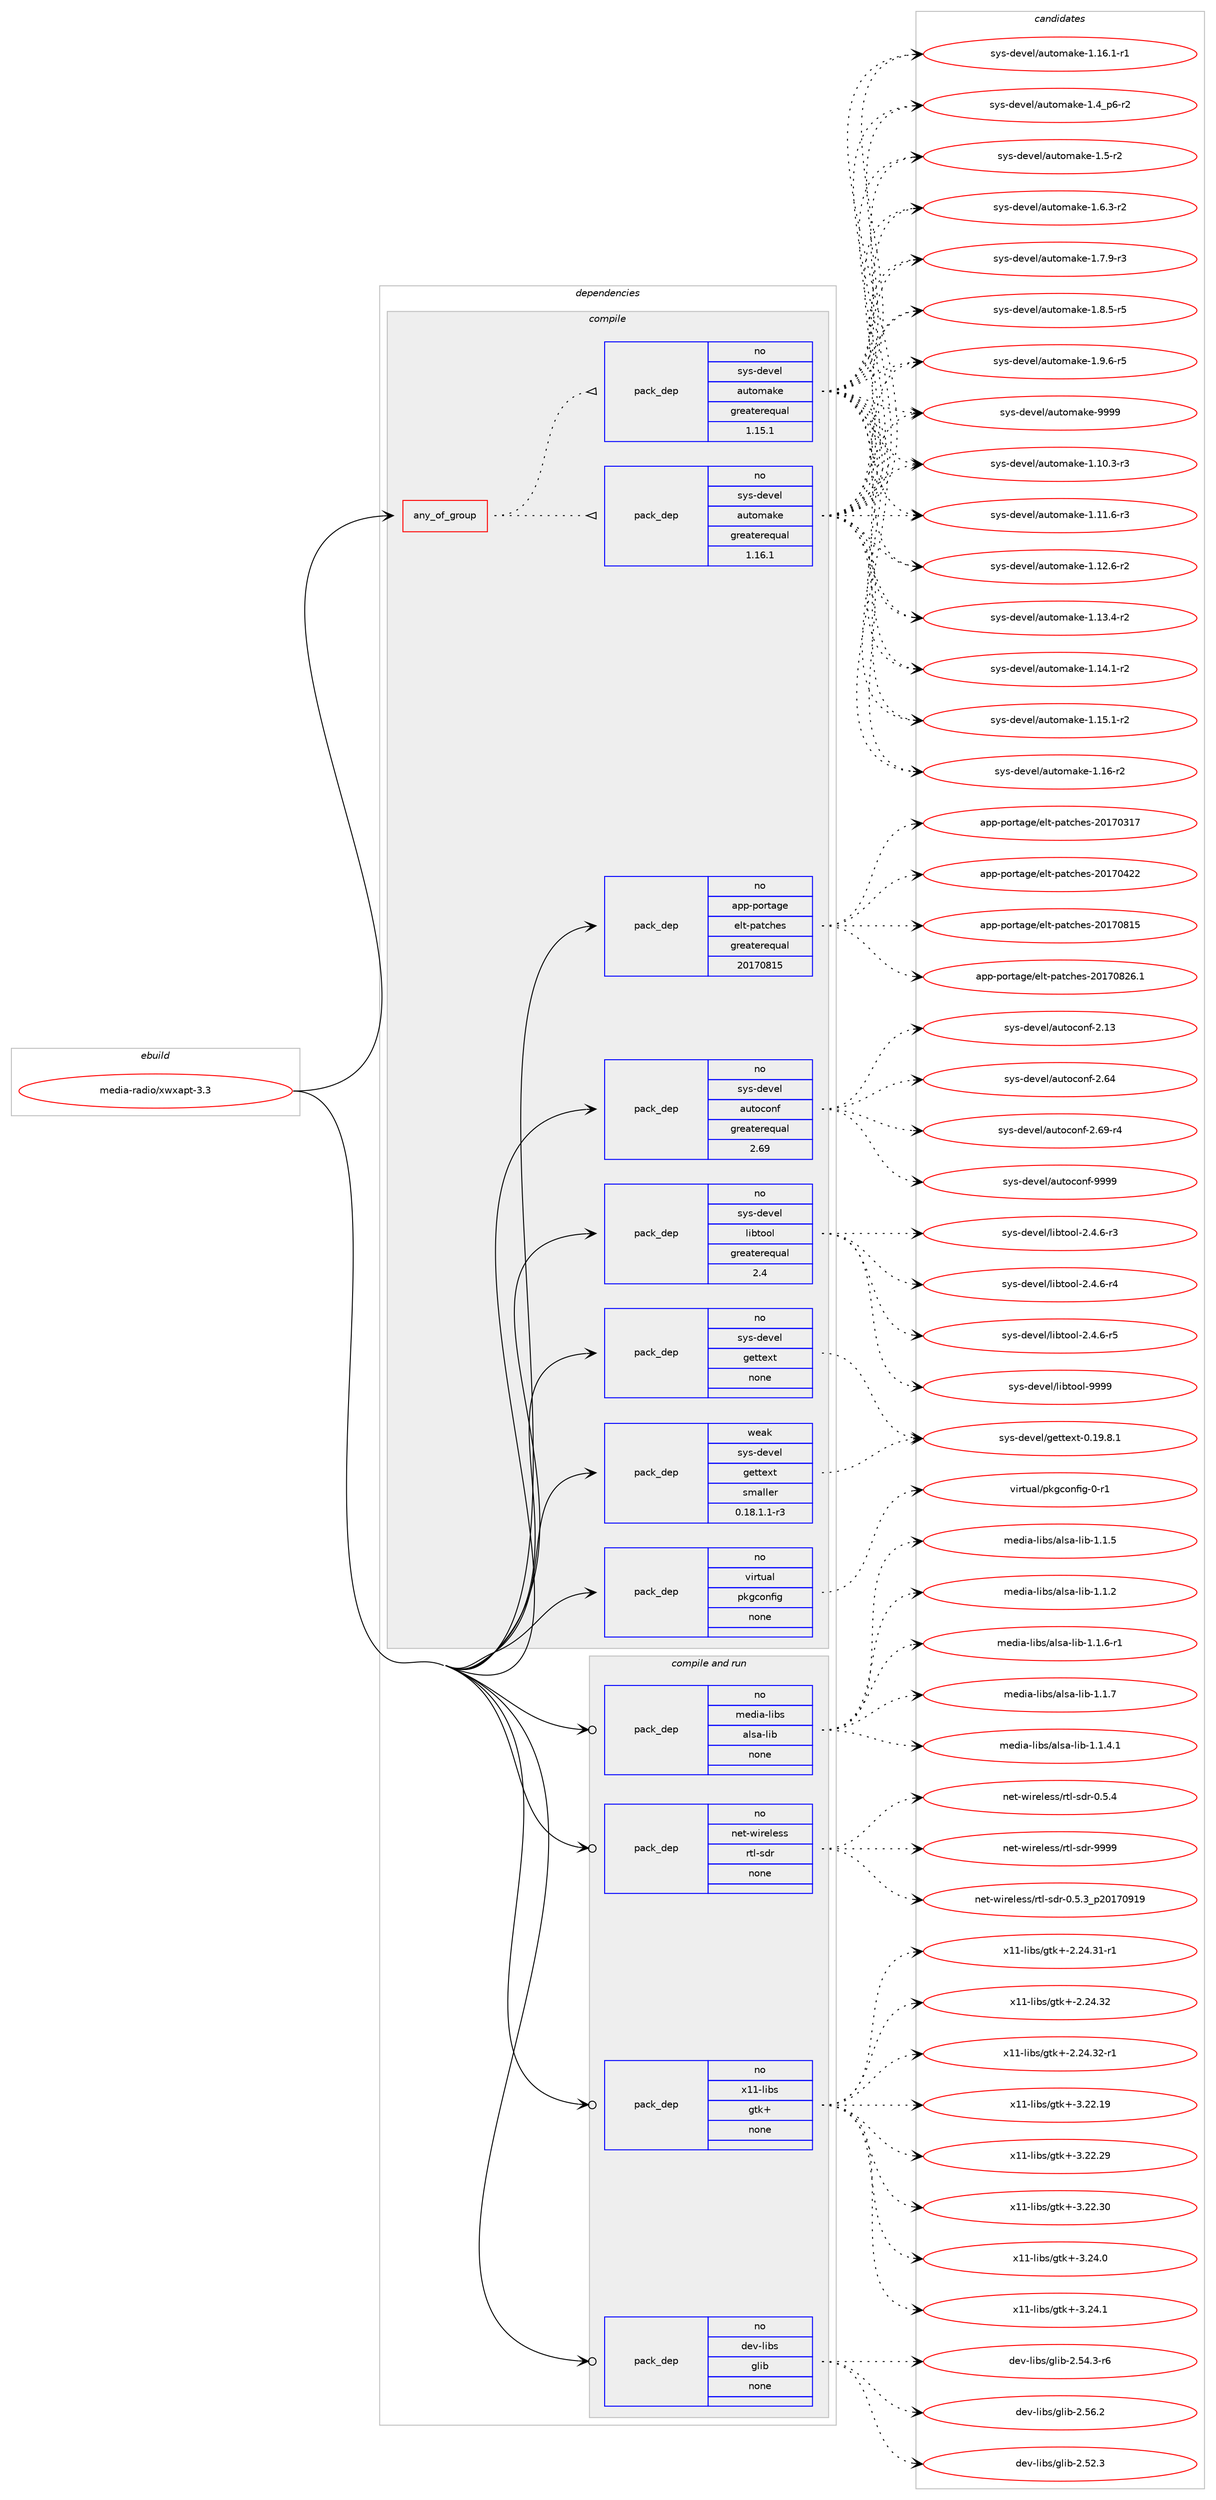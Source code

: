 digraph prolog {

# *************
# Graph options
# *************

newrank=true;
concentrate=true;
compound=true;
graph [rankdir=LR,fontname=Helvetica,fontsize=10,ranksep=1.5];#, ranksep=2.5, nodesep=0.2];
edge  [arrowhead=vee];
node  [fontname=Helvetica,fontsize=10];

# **********
# The ebuild
# **********

subgraph cluster_leftcol {
color=gray;
rank=same;
label=<<i>ebuild</i>>;
id [label="media-radio/xwxapt-3.3", color=red, width=4, href="../media-radio/xwxapt-3.3.svg"];
}

# ****************
# The dependencies
# ****************

subgraph cluster_midcol {
color=gray;
label=<<i>dependencies</i>>;
subgraph cluster_compile {
fillcolor="#eeeeee";
style=filled;
label=<<i>compile</i>>;
subgraph any123 {
dependency5095 [label=<<TABLE BORDER="0" CELLBORDER="1" CELLSPACING="0" CELLPADDING="4"><TR><TD CELLPADDING="10">any_of_group</TD></TR></TABLE>>, shape=none, color=red];subgraph pack4225 {
dependency5096 [label=<<TABLE BORDER="0" CELLBORDER="1" CELLSPACING="0" CELLPADDING="4" WIDTH="220"><TR><TD ROWSPAN="6" CELLPADDING="30">pack_dep</TD></TR><TR><TD WIDTH="110">no</TD></TR><TR><TD>sys-devel</TD></TR><TR><TD>automake</TD></TR><TR><TD>greaterequal</TD></TR><TR><TD>1.16.1</TD></TR></TABLE>>, shape=none, color=blue];
}
dependency5095:e -> dependency5096:w [weight=20,style="dotted",arrowhead="oinv"];
subgraph pack4226 {
dependency5097 [label=<<TABLE BORDER="0" CELLBORDER="1" CELLSPACING="0" CELLPADDING="4" WIDTH="220"><TR><TD ROWSPAN="6" CELLPADDING="30">pack_dep</TD></TR><TR><TD WIDTH="110">no</TD></TR><TR><TD>sys-devel</TD></TR><TR><TD>automake</TD></TR><TR><TD>greaterequal</TD></TR><TR><TD>1.15.1</TD></TR></TABLE>>, shape=none, color=blue];
}
dependency5095:e -> dependency5097:w [weight=20,style="dotted",arrowhead="oinv"];
}
id:e -> dependency5095:w [weight=20,style="solid",arrowhead="vee"];
subgraph pack4227 {
dependency5098 [label=<<TABLE BORDER="0" CELLBORDER="1" CELLSPACING="0" CELLPADDING="4" WIDTH="220"><TR><TD ROWSPAN="6" CELLPADDING="30">pack_dep</TD></TR><TR><TD WIDTH="110">no</TD></TR><TR><TD>app-portage</TD></TR><TR><TD>elt-patches</TD></TR><TR><TD>greaterequal</TD></TR><TR><TD>20170815</TD></TR></TABLE>>, shape=none, color=blue];
}
id:e -> dependency5098:w [weight=20,style="solid",arrowhead="vee"];
subgraph pack4228 {
dependency5099 [label=<<TABLE BORDER="0" CELLBORDER="1" CELLSPACING="0" CELLPADDING="4" WIDTH="220"><TR><TD ROWSPAN="6" CELLPADDING="30">pack_dep</TD></TR><TR><TD WIDTH="110">no</TD></TR><TR><TD>sys-devel</TD></TR><TR><TD>autoconf</TD></TR><TR><TD>greaterequal</TD></TR><TR><TD>2.69</TD></TR></TABLE>>, shape=none, color=blue];
}
id:e -> dependency5099:w [weight=20,style="solid",arrowhead="vee"];
subgraph pack4229 {
dependency5100 [label=<<TABLE BORDER="0" CELLBORDER="1" CELLSPACING="0" CELLPADDING="4" WIDTH="220"><TR><TD ROWSPAN="6" CELLPADDING="30">pack_dep</TD></TR><TR><TD WIDTH="110">no</TD></TR><TR><TD>sys-devel</TD></TR><TR><TD>gettext</TD></TR><TR><TD>none</TD></TR><TR><TD></TD></TR></TABLE>>, shape=none, color=blue];
}
id:e -> dependency5100:w [weight=20,style="solid",arrowhead="vee"];
subgraph pack4230 {
dependency5101 [label=<<TABLE BORDER="0" CELLBORDER="1" CELLSPACING="0" CELLPADDING="4" WIDTH="220"><TR><TD ROWSPAN="6" CELLPADDING="30">pack_dep</TD></TR><TR><TD WIDTH="110">no</TD></TR><TR><TD>sys-devel</TD></TR><TR><TD>libtool</TD></TR><TR><TD>greaterequal</TD></TR><TR><TD>2.4</TD></TR></TABLE>>, shape=none, color=blue];
}
id:e -> dependency5101:w [weight=20,style="solid",arrowhead="vee"];
subgraph pack4231 {
dependency5102 [label=<<TABLE BORDER="0" CELLBORDER="1" CELLSPACING="0" CELLPADDING="4" WIDTH="220"><TR><TD ROWSPAN="6" CELLPADDING="30">pack_dep</TD></TR><TR><TD WIDTH="110">no</TD></TR><TR><TD>virtual</TD></TR><TR><TD>pkgconfig</TD></TR><TR><TD>none</TD></TR><TR><TD></TD></TR></TABLE>>, shape=none, color=blue];
}
id:e -> dependency5102:w [weight=20,style="solid",arrowhead="vee"];
subgraph pack4232 {
dependency5103 [label=<<TABLE BORDER="0" CELLBORDER="1" CELLSPACING="0" CELLPADDING="4" WIDTH="220"><TR><TD ROWSPAN="6" CELLPADDING="30">pack_dep</TD></TR><TR><TD WIDTH="110">weak</TD></TR><TR><TD>sys-devel</TD></TR><TR><TD>gettext</TD></TR><TR><TD>smaller</TD></TR><TR><TD>0.18.1.1-r3</TD></TR></TABLE>>, shape=none, color=blue];
}
id:e -> dependency5103:w [weight=20,style="solid",arrowhead="vee"];
}
subgraph cluster_compileandrun {
fillcolor="#eeeeee";
style=filled;
label=<<i>compile and run</i>>;
subgraph pack4233 {
dependency5104 [label=<<TABLE BORDER="0" CELLBORDER="1" CELLSPACING="0" CELLPADDING="4" WIDTH="220"><TR><TD ROWSPAN="6" CELLPADDING="30">pack_dep</TD></TR><TR><TD WIDTH="110">no</TD></TR><TR><TD>dev-libs</TD></TR><TR><TD>glib</TD></TR><TR><TD>none</TD></TR><TR><TD></TD></TR></TABLE>>, shape=none, color=blue];
}
id:e -> dependency5104:w [weight=20,style="solid",arrowhead="odotvee"];
subgraph pack4234 {
dependency5105 [label=<<TABLE BORDER="0" CELLBORDER="1" CELLSPACING="0" CELLPADDING="4" WIDTH="220"><TR><TD ROWSPAN="6" CELLPADDING="30">pack_dep</TD></TR><TR><TD WIDTH="110">no</TD></TR><TR><TD>media-libs</TD></TR><TR><TD>alsa-lib</TD></TR><TR><TD>none</TD></TR><TR><TD></TD></TR></TABLE>>, shape=none, color=blue];
}
id:e -> dependency5105:w [weight=20,style="solid",arrowhead="odotvee"];
subgraph pack4235 {
dependency5106 [label=<<TABLE BORDER="0" CELLBORDER="1" CELLSPACING="0" CELLPADDING="4" WIDTH="220"><TR><TD ROWSPAN="6" CELLPADDING="30">pack_dep</TD></TR><TR><TD WIDTH="110">no</TD></TR><TR><TD>net-wireless</TD></TR><TR><TD>rtl-sdr</TD></TR><TR><TD>none</TD></TR><TR><TD></TD></TR></TABLE>>, shape=none, color=blue];
}
id:e -> dependency5106:w [weight=20,style="solid",arrowhead="odotvee"];
subgraph pack4236 {
dependency5107 [label=<<TABLE BORDER="0" CELLBORDER="1" CELLSPACING="0" CELLPADDING="4" WIDTH="220"><TR><TD ROWSPAN="6" CELLPADDING="30">pack_dep</TD></TR><TR><TD WIDTH="110">no</TD></TR><TR><TD>x11-libs</TD></TR><TR><TD>gtk+</TD></TR><TR><TD>none</TD></TR><TR><TD></TD></TR></TABLE>>, shape=none, color=blue];
}
id:e -> dependency5107:w [weight=20,style="solid",arrowhead="odotvee"];
}
subgraph cluster_run {
fillcolor="#eeeeee";
style=filled;
label=<<i>run</i>>;
}
}

# **************
# The candidates
# **************

subgraph cluster_choices {
rank=same;
color=gray;
label=<<i>candidates</i>>;

subgraph choice4225 {
color=black;
nodesep=1;
choice11512111545100101118101108479711711611110997107101454946494846514511451 [label="sys-devel/automake-1.10.3-r3", color=red, width=4,href="../sys-devel/automake-1.10.3-r3.svg"];
choice11512111545100101118101108479711711611110997107101454946494946544511451 [label="sys-devel/automake-1.11.6-r3", color=red, width=4,href="../sys-devel/automake-1.11.6-r3.svg"];
choice11512111545100101118101108479711711611110997107101454946495046544511450 [label="sys-devel/automake-1.12.6-r2", color=red, width=4,href="../sys-devel/automake-1.12.6-r2.svg"];
choice11512111545100101118101108479711711611110997107101454946495146524511450 [label="sys-devel/automake-1.13.4-r2", color=red, width=4,href="../sys-devel/automake-1.13.4-r2.svg"];
choice11512111545100101118101108479711711611110997107101454946495246494511450 [label="sys-devel/automake-1.14.1-r2", color=red, width=4,href="../sys-devel/automake-1.14.1-r2.svg"];
choice11512111545100101118101108479711711611110997107101454946495346494511450 [label="sys-devel/automake-1.15.1-r2", color=red, width=4,href="../sys-devel/automake-1.15.1-r2.svg"];
choice1151211154510010111810110847971171161111099710710145494649544511450 [label="sys-devel/automake-1.16-r2", color=red, width=4,href="../sys-devel/automake-1.16-r2.svg"];
choice11512111545100101118101108479711711611110997107101454946495446494511449 [label="sys-devel/automake-1.16.1-r1", color=red, width=4,href="../sys-devel/automake-1.16.1-r1.svg"];
choice115121115451001011181011084797117116111109971071014549465295112544511450 [label="sys-devel/automake-1.4_p6-r2", color=red, width=4,href="../sys-devel/automake-1.4_p6-r2.svg"];
choice11512111545100101118101108479711711611110997107101454946534511450 [label="sys-devel/automake-1.5-r2", color=red, width=4,href="../sys-devel/automake-1.5-r2.svg"];
choice115121115451001011181011084797117116111109971071014549465446514511450 [label="sys-devel/automake-1.6.3-r2", color=red, width=4,href="../sys-devel/automake-1.6.3-r2.svg"];
choice115121115451001011181011084797117116111109971071014549465546574511451 [label="sys-devel/automake-1.7.9-r3", color=red, width=4,href="../sys-devel/automake-1.7.9-r3.svg"];
choice115121115451001011181011084797117116111109971071014549465646534511453 [label="sys-devel/automake-1.8.5-r5", color=red, width=4,href="../sys-devel/automake-1.8.5-r5.svg"];
choice115121115451001011181011084797117116111109971071014549465746544511453 [label="sys-devel/automake-1.9.6-r5", color=red, width=4,href="../sys-devel/automake-1.9.6-r5.svg"];
choice115121115451001011181011084797117116111109971071014557575757 [label="sys-devel/automake-9999", color=red, width=4,href="../sys-devel/automake-9999.svg"];
dependency5096:e -> choice11512111545100101118101108479711711611110997107101454946494846514511451:w [style=dotted,weight="100"];
dependency5096:e -> choice11512111545100101118101108479711711611110997107101454946494946544511451:w [style=dotted,weight="100"];
dependency5096:e -> choice11512111545100101118101108479711711611110997107101454946495046544511450:w [style=dotted,weight="100"];
dependency5096:e -> choice11512111545100101118101108479711711611110997107101454946495146524511450:w [style=dotted,weight="100"];
dependency5096:e -> choice11512111545100101118101108479711711611110997107101454946495246494511450:w [style=dotted,weight="100"];
dependency5096:e -> choice11512111545100101118101108479711711611110997107101454946495346494511450:w [style=dotted,weight="100"];
dependency5096:e -> choice1151211154510010111810110847971171161111099710710145494649544511450:w [style=dotted,weight="100"];
dependency5096:e -> choice11512111545100101118101108479711711611110997107101454946495446494511449:w [style=dotted,weight="100"];
dependency5096:e -> choice115121115451001011181011084797117116111109971071014549465295112544511450:w [style=dotted,weight="100"];
dependency5096:e -> choice11512111545100101118101108479711711611110997107101454946534511450:w [style=dotted,weight="100"];
dependency5096:e -> choice115121115451001011181011084797117116111109971071014549465446514511450:w [style=dotted,weight="100"];
dependency5096:e -> choice115121115451001011181011084797117116111109971071014549465546574511451:w [style=dotted,weight="100"];
dependency5096:e -> choice115121115451001011181011084797117116111109971071014549465646534511453:w [style=dotted,weight="100"];
dependency5096:e -> choice115121115451001011181011084797117116111109971071014549465746544511453:w [style=dotted,weight="100"];
dependency5096:e -> choice115121115451001011181011084797117116111109971071014557575757:w [style=dotted,weight="100"];
}
subgraph choice4226 {
color=black;
nodesep=1;
choice11512111545100101118101108479711711611110997107101454946494846514511451 [label="sys-devel/automake-1.10.3-r3", color=red, width=4,href="../sys-devel/automake-1.10.3-r3.svg"];
choice11512111545100101118101108479711711611110997107101454946494946544511451 [label="sys-devel/automake-1.11.6-r3", color=red, width=4,href="../sys-devel/automake-1.11.6-r3.svg"];
choice11512111545100101118101108479711711611110997107101454946495046544511450 [label="sys-devel/automake-1.12.6-r2", color=red, width=4,href="../sys-devel/automake-1.12.6-r2.svg"];
choice11512111545100101118101108479711711611110997107101454946495146524511450 [label="sys-devel/automake-1.13.4-r2", color=red, width=4,href="../sys-devel/automake-1.13.4-r2.svg"];
choice11512111545100101118101108479711711611110997107101454946495246494511450 [label="sys-devel/automake-1.14.1-r2", color=red, width=4,href="../sys-devel/automake-1.14.1-r2.svg"];
choice11512111545100101118101108479711711611110997107101454946495346494511450 [label="sys-devel/automake-1.15.1-r2", color=red, width=4,href="../sys-devel/automake-1.15.1-r2.svg"];
choice1151211154510010111810110847971171161111099710710145494649544511450 [label="sys-devel/automake-1.16-r2", color=red, width=4,href="../sys-devel/automake-1.16-r2.svg"];
choice11512111545100101118101108479711711611110997107101454946495446494511449 [label="sys-devel/automake-1.16.1-r1", color=red, width=4,href="../sys-devel/automake-1.16.1-r1.svg"];
choice115121115451001011181011084797117116111109971071014549465295112544511450 [label="sys-devel/automake-1.4_p6-r2", color=red, width=4,href="../sys-devel/automake-1.4_p6-r2.svg"];
choice11512111545100101118101108479711711611110997107101454946534511450 [label="sys-devel/automake-1.5-r2", color=red, width=4,href="../sys-devel/automake-1.5-r2.svg"];
choice115121115451001011181011084797117116111109971071014549465446514511450 [label="sys-devel/automake-1.6.3-r2", color=red, width=4,href="../sys-devel/automake-1.6.3-r2.svg"];
choice115121115451001011181011084797117116111109971071014549465546574511451 [label="sys-devel/automake-1.7.9-r3", color=red, width=4,href="../sys-devel/automake-1.7.9-r3.svg"];
choice115121115451001011181011084797117116111109971071014549465646534511453 [label="sys-devel/automake-1.8.5-r5", color=red, width=4,href="../sys-devel/automake-1.8.5-r5.svg"];
choice115121115451001011181011084797117116111109971071014549465746544511453 [label="sys-devel/automake-1.9.6-r5", color=red, width=4,href="../sys-devel/automake-1.9.6-r5.svg"];
choice115121115451001011181011084797117116111109971071014557575757 [label="sys-devel/automake-9999", color=red, width=4,href="../sys-devel/automake-9999.svg"];
dependency5097:e -> choice11512111545100101118101108479711711611110997107101454946494846514511451:w [style=dotted,weight="100"];
dependency5097:e -> choice11512111545100101118101108479711711611110997107101454946494946544511451:w [style=dotted,weight="100"];
dependency5097:e -> choice11512111545100101118101108479711711611110997107101454946495046544511450:w [style=dotted,weight="100"];
dependency5097:e -> choice11512111545100101118101108479711711611110997107101454946495146524511450:w [style=dotted,weight="100"];
dependency5097:e -> choice11512111545100101118101108479711711611110997107101454946495246494511450:w [style=dotted,weight="100"];
dependency5097:e -> choice11512111545100101118101108479711711611110997107101454946495346494511450:w [style=dotted,weight="100"];
dependency5097:e -> choice1151211154510010111810110847971171161111099710710145494649544511450:w [style=dotted,weight="100"];
dependency5097:e -> choice11512111545100101118101108479711711611110997107101454946495446494511449:w [style=dotted,weight="100"];
dependency5097:e -> choice115121115451001011181011084797117116111109971071014549465295112544511450:w [style=dotted,weight="100"];
dependency5097:e -> choice11512111545100101118101108479711711611110997107101454946534511450:w [style=dotted,weight="100"];
dependency5097:e -> choice115121115451001011181011084797117116111109971071014549465446514511450:w [style=dotted,weight="100"];
dependency5097:e -> choice115121115451001011181011084797117116111109971071014549465546574511451:w [style=dotted,weight="100"];
dependency5097:e -> choice115121115451001011181011084797117116111109971071014549465646534511453:w [style=dotted,weight="100"];
dependency5097:e -> choice115121115451001011181011084797117116111109971071014549465746544511453:w [style=dotted,weight="100"];
dependency5097:e -> choice115121115451001011181011084797117116111109971071014557575757:w [style=dotted,weight="100"];
}
subgraph choice4227 {
color=black;
nodesep=1;
choice97112112451121111141169710310147101108116451129711699104101115455048495548514955 [label="app-portage/elt-patches-20170317", color=red, width=4,href="../app-portage/elt-patches-20170317.svg"];
choice97112112451121111141169710310147101108116451129711699104101115455048495548525050 [label="app-portage/elt-patches-20170422", color=red, width=4,href="../app-portage/elt-patches-20170422.svg"];
choice97112112451121111141169710310147101108116451129711699104101115455048495548564953 [label="app-portage/elt-patches-20170815", color=red, width=4,href="../app-portage/elt-patches-20170815.svg"];
choice971121124511211111411697103101471011081164511297116991041011154550484955485650544649 [label="app-portage/elt-patches-20170826.1", color=red, width=4,href="../app-portage/elt-patches-20170826.1.svg"];
dependency5098:e -> choice97112112451121111141169710310147101108116451129711699104101115455048495548514955:w [style=dotted,weight="100"];
dependency5098:e -> choice97112112451121111141169710310147101108116451129711699104101115455048495548525050:w [style=dotted,weight="100"];
dependency5098:e -> choice97112112451121111141169710310147101108116451129711699104101115455048495548564953:w [style=dotted,weight="100"];
dependency5098:e -> choice971121124511211111411697103101471011081164511297116991041011154550484955485650544649:w [style=dotted,weight="100"];
}
subgraph choice4228 {
color=black;
nodesep=1;
choice115121115451001011181011084797117116111991111101024550464951 [label="sys-devel/autoconf-2.13", color=red, width=4,href="../sys-devel/autoconf-2.13.svg"];
choice115121115451001011181011084797117116111991111101024550465452 [label="sys-devel/autoconf-2.64", color=red, width=4,href="../sys-devel/autoconf-2.64.svg"];
choice1151211154510010111810110847971171161119911111010245504654574511452 [label="sys-devel/autoconf-2.69-r4", color=red, width=4,href="../sys-devel/autoconf-2.69-r4.svg"];
choice115121115451001011181011084797117116111991111101024557575757 [label="sys-devel/autoconf-9999", color=red, width=4,href="../sys-devel/autoconf-9999.svg"];
dependency5099:e -> choice115121115451001011181011084797117116111991111101024550464951:w [style=dotted,weight="100"];
dependency5099:e -> choice115121115451001011181011084797117116111991111101024550465452:w [style=dotted,weight="100"];
dependency5099:e -> choice1151211154510010111810110847971171161119911111010245504654574511452:w [style=dotted,weight="100"];
dependency5099:e -> choice115121115451001011181011084797117116111991111101024557575757:w [style=dotted,weight="100"];
}
subgraph choice4229 {
color=black;
nodesep=1;
choice1151211154510010111810110847103101116116101120116454846495746564649 [label="sys-devel/gettext-0.19.8.1", color=red, width=4,href="../sys-devel/gettext-0.19.8.1.svg"];
dependency5100:e -> choice1151211154510010111810110847103101116116101120116454846495746564649:w [style=dotted,weight="100"];
}
subgraph choice4230 {
color=black;
nodesep=1;
choice1151211154510010111810110847108105981161111111084550465246544511451 [label="sys-devel/libtool-2.4.6-r3", color=red, width=4,href="../sys-devel/libtool-2.4.6-r3.svg"];
choice1151211154510010111810110847108105981161111111084550465246544511452 [label="sys-devel/libtool-2.4.6-r4", color=red, width=4,href="../sys-devel/libtool-2.4.6-r4.svg"];
choice1151211154510010111810110847108105981161111111084550465246544511453 [label="sys-devel/libtool-2.4.6-r5", color=red, width=4,href="../sys-devel/libtool-2.4.6-r5.svg"];
choice1151211154510010111810110847108105981161111111084557575757 [label="sys-devel/libtool-9999", color=red, width=4,href="../sys-devel/libtool-9999.svg"];
dependency5101:e -> choice1151211154510010111810110847108105981161111111084550465246544511451:w [style=dotted,weight="100"];
dependency5101:e -> choice1151211154510010111810110847108105981161111111084550465246544511452:w [style=dotted,weight="100"];
dependency5101:e -> choice1151211154510010111810110847108105981161111111084550465246544511453:w [style=dotted,weight="100"];
dependency5101:e -> choice1151211154510010111810110847108105981161111111084557575757:w [style=dotted,weight="100"];
}
subgraph choice4231 {
color=black;
nodesep=1;
choice11810511411611797108471121071039911111010210510345484511449 [label="virtual/pkgconfig-0-r1", color=red, width=4,href="../virtual/pkgconfig-0-r1.svg"];
dependency5102:e -> choice11810511411611797108471121071039911111010210510345484511449:w [style=dotted,weight="100"];
}
subgraph choice4232 {
color=black;
nodesep=1;
choice1151211154510010111810110847103101116116101120116454846495746564649 [label="sys-devel/gettext-0.19.8.1", color=red, width=4,href="../sys-devel/gettext-0.19.8.1.svg"];
dependency5103:e -> choice1151211154510010111810110847103101116116101120116454846495746564649:w [style=dotted,weight="100"];
}
subgraph choice4233 {
color=black;
nodesep=1;
choice1001011184510810598115471031081059845504653504651 [label="dev-libs/glib-2.52.3", color=red, width=4,href="../dev-libs/glib-2.52.3.svg"];
choice10010111845108105981154710310810598455046535246514511454 [label="dev-libs/glib-2.54.3-r6", color=red, width=4,href="../dev-libs/glib-2.54.3-r6.svg"];
choice1001011184510810598115471031081059845504653544650 [label="dev-libs/glib-2.56.2", color=red, width=4,href="../dev-libs/glib-2.56.2.svg"];
dependency5104:e -> choice1001011184510810598115471031081059845504653504651:w [style=dotted,weight="100"];
dependency5104:e -> choice10010111845108105981154710310810598455046535246514511454:w [style=dotted,weight="100"];
dependency5104:e -> choice1001011184510810598115471031081059845504653544650:w [style=dotted,weight="100"];
}
subgraph choice4234 {
color=black;
nodesep=1;
choice10910110010597451081059811547971081159745108105984549464946524649 [label="media-libs/alsa-lib-1.1.4.1", color=red, width=4,href="../media-libs/alsa-lib-1.1.4.1.svg"];
choice1091011001059745108105981154797108115974510810598454946494653 [label="media-libs/alsa-lib-1.1.5", color=red, width=4,href="../media-libs/alsa-lib-1.1.5.svg"];
choice1091011001059745108105981154797108115974510810598454946494650 [label="media-libs/alsa-lib-1.1.2", color=red, width=4,href="../media-libs/alsa-lib-1.1.2.svg"];
choice10910110010597451081059811547971081159745108105984549464946544511449 [label="media-libs/alsa-lib-1.1.6-r1", color=red, width=4,href="../media-libs/alsa-lib-1.1.6-r1.svg"];
choice1091011001059745108105981154797108115974510810598454946494655 [label="media-libs/alsa-lib-1.1.7", color=red, width=4,href="../media-libs/alsa-lib-1.1.7.svg"];
dependency5105:e -> choice10910110010597451081059811547971081159745108105984549464946524649:w [style=dotted,weight="100"];
dependency5105:e -> choice1091011001059745108105981154797108115974510810598454946494653:w [style=dotted,weight="100"];
dependency5105:e -> choice1091011001059745108105981154797108115974510810598454946494650:w [style=dotted,weight="100"];
dependency5105:e -> choice10910110010597451081059811547971081159745108105984549464946544511449:w [style=dotted,weight="100"];
dependency5105:e -> choice1091011001059745108105981154797108115974510810598454946494655:w [style=dotted,weight="100"];
}
subgraph choice4235 {
color=black;
nodesep=1;
choice110101116451191051141011081011151154711411610845115100114454846534651951125048495548574957 [label="net-wireless/rtl-sdr-0.5.3_p20170919", color=red, width=4,href="../net-wireless/rtl-sdr-0.5.3_p20170919.svg"];
choice110101116451191051141011081011151154711411610845115100114454846534652 [label="net-wireless/rtl-sdr-0.5.4", color=red, width=4,href="../net-wireless/rtl-sdr-0.5.4.svg"];
choice1101011164511910511410110810111511547114116108451151001144557575757 [label="net-wireless/rtl-sdr-9999", color=red, width=4,href="../net-wireless/rtl-sdr-9999.svg"];
dependency5106:e -> choice110101116451191051141011081011151154711411610845115100114454846534651951125048495548574957:w [style=dotted,weight="100"];
dependency5106:e -> choice110101116451191051141011081011151154711411610845115100114454846534652:w [style=dotted,weight="100"];
dependency5106:e -> choice1101011164511910511410110810111511547114116108451151001144557575757:w [style=dotted,weight="100"];
}
subgraph choice4236 {
color=black;
nodesep=1;
choice12049494510810598115471031161074345504650524651494511449 [label="x11-libs/gtk+-2.24.31-r1", color=red, width=4,href="../x11-libs/gtk+-2.24.31-r1.svg"];
choice1204949451081059811547103116107434550465052465150 [label="x11-libs/gtk+-2.24.32", color=red, width=4,href="../x11-libs/gtk+-2.24.32.svg"];
choice12049494510810598115471031161074345504650524651504511449 [label="x11-libs/gtk+-2.24.32-r1", color=red, width=4,href="../x11-libs/gtk+-2.24.32-r1.svg"];
choice1204949451081059811547103116107434551465050464957 [label="x11-libs/gtk+-3.22.19", color=red, width=4,href="../x11-libs/gtk+-3.22.19.svg"];
choice1204949451081059811547103116107434551465050465057 [label="x11-libs/gtk+-3.22.29", color=red, width=4,href="../x11-libs/gtk+-3.22.29.svg"];
choice1204949451081059811547103116107434551465050465148 [label="x11-libs/gtk+-3.22.30", color=red, width=4,href="../x11-libs/gtk+-3.22.30.svg"];
choice12049494510810598115471031161074345514650524648 [label="x11-libs/gtk+-3.24.0", color=red, width=4,href="../x11-libs/gtk+-3.24.0.svg"];
choice12049494510810598115471031161074345514650524649 [label="x11-libs/gtk+-3.24.1", color=red, width=4,href="../x11-libs/gtk+-3.24.1.svg"];
dependency5107:e -> choice12049494510810598115471031161074345504650524651494511449:w [style=dotted,weight="100"];
dependency5107:e -> choice1204949451081059811547103116107434550465052465150:w [style=dotted,weight="100"];
dependency5107:e -> choice12049494510810598115471031161074345504650524651504511449:w [style=dotted,weight="100"];
dependency5107:e -> choice1204949451081059811547103116107434551465050464957:w [style=dotted,weight="100"];
dependency5107:e -> choice1204949451081059811547103116107434551465050465057:w [style=dotted,weight="100"];
dependency5107:e -> choice1204949451081059811547103116107434551465050465148:w [style=dotted,weight="100"];
dependency5107:e -> choice12049494510810598115471031161074345514650524648:w [style=dotted,weight="100"];
dependency5107:e -> choice12049494510810598115471031161074345514650524649:w [style=dotted,weight="100"];
}
}

}
